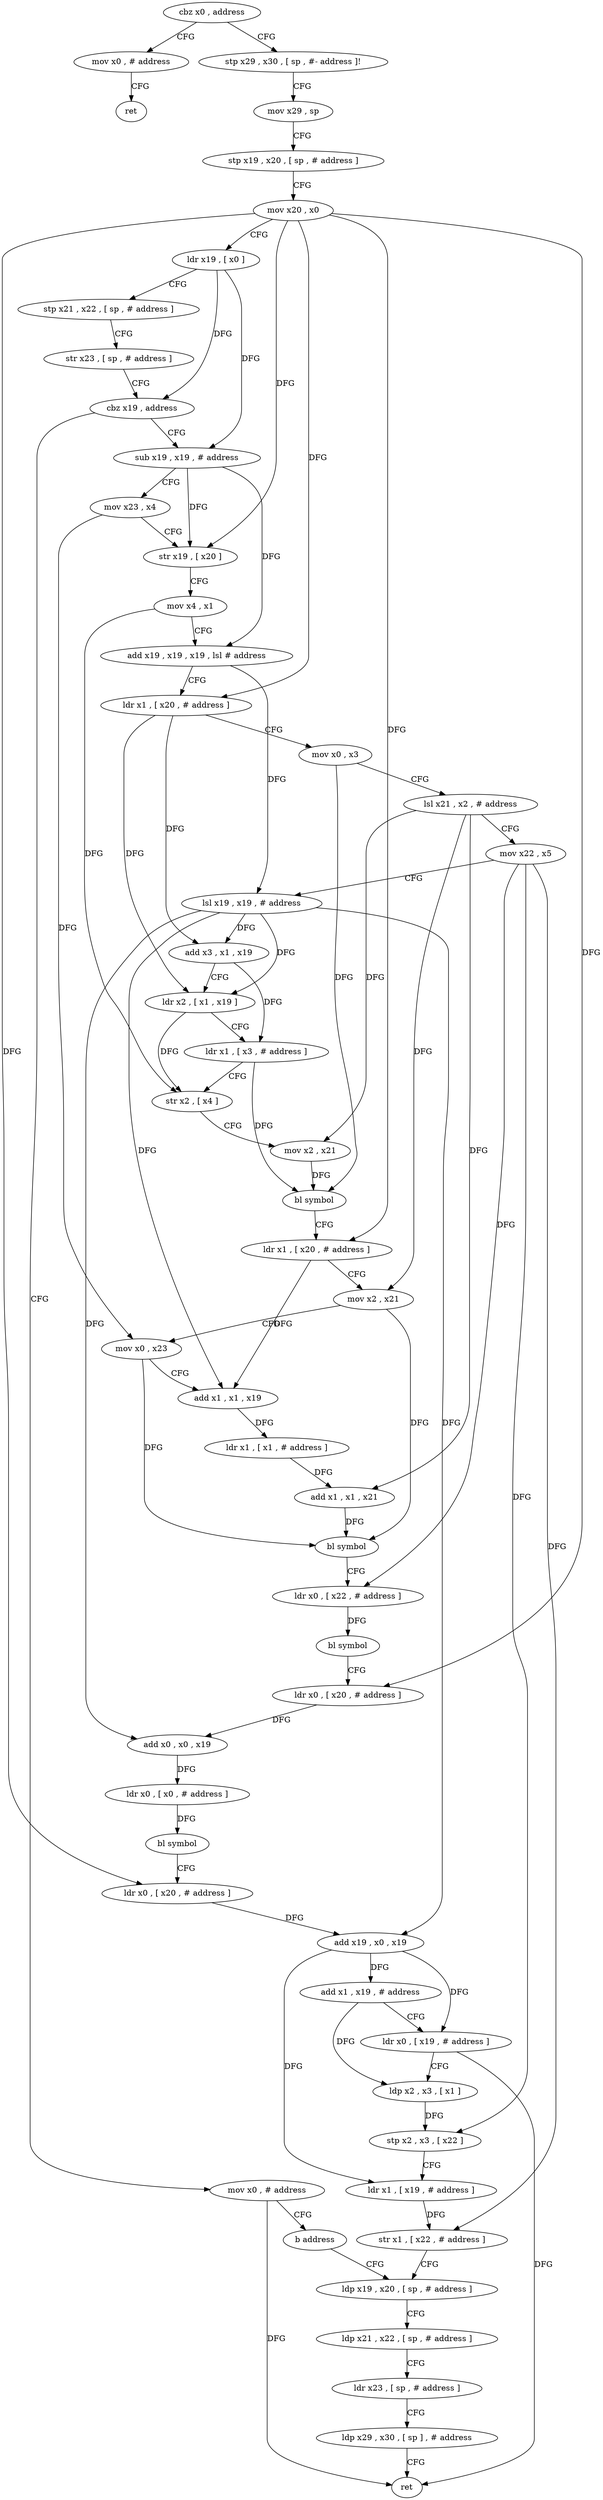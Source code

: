 digraph "func" {
"4325352" [label = "cbz x0 , address" ]
"4325568" [label = "mov x0 , # address" ]
"4325356" [label = "stp x29 , x30 , [ sp , #- address ]!" ]
"4325572" [label = "ret" ]
"4325360" [label = "mov x29 , sp" ]
"4325364" [label = "stp x19 , x20 , [ sp , # address ]" ]
"4325368" [label = "mov x20 , x0" ]
"4325372" [label = "ldr x19 , [ x0 ]" ]
"4325376" [label = "stp x21 , x22 , [ sp , # address ]" ]
"4325380" [label = "str x23 , [ sp , # address ]" ]
"4325384" [label = "cbz x19 , address" ]
"4325560" [label = "mov x0 , # address" ]
"4325388" [label = "sub x19 , x19 , # address" ]
"4325564" [label = "b address" ]
"4325536" [label = "ldp x19 , x20 , [ sp , # address ]" ]
"4325392" [label = "mov x23 , x4" ]
"4325396" [label = "str x19 , [ x20 ]" ]
"4325400" [label = "mov x4 , x1" ]
"4325404" [label = "add x19 , x19 , x19 , lsl # address" ]
"4325408" [label = "ldr x1 , [ x20 , # address ]" ]
"4325412" [label = "mov x0 , x3" ]
"4325416" [label = "lsl x21 , x2 , # address" ]
"4325420" [label = "mov x22 , x5" ]
"4325424" [label = "lsl x19 , x19 , # address" ]
"4325428" [label = "add x3 , x1 , x19" ]
"4325432" [label = "ldr x2 , [ x1 , x19 ]" ]
"4325436" [label = "ldr x1 , [ x3 , # address ]" ]
"4325440" [label = "str x2 , [ x4 ]" ]
"4325444" [label = "mov x2 , x21" ]
"4325448" [label = "bl symbol" ]
"4325452" [label = "ldr x1 , [ x20 , # address ]" ]
"4325456" [label = "mov x2 , x21" ]
"4325460" [label = "mov x0 , x23" ]
"4325464" [label = "add x1 , x1 , x19" ]
"4325468" [label = "ldr x1 , [ x1 , # address ]" ]
"4325472" [label = "add x1 , x1 , x21" ]
"4325476" [label = "bl symbol" ]
"4325480" [label = "ldr x0 , [ x22 , # address ]" ]
"4325484" [label = "bl symbol" ]
"4325488" [label = "ldr x0 , [ x20 , # address ]" ]
"4325492" [label = "add x0 , x0 , x19" ]
"4325496" [label = "ldr x0 , [ x0 , # address ]" ]
"4325500" [label = "bl symbol" ]
"4325504" [label = "ldr x0 , [ x20 , # address ]" ]
"4325508" [label = "add x19 , x0 , x19" ]
"4325512" [label = "add x1 , x19 , # address" ]
"4325516" [label = "ldr x0 , [ x19 , # address ]" ]
"4325520" [label = "ldp x2 , x3 , [ x1 ]" ]
"4325524" [label = "stp x2 , x3 , [ x22 ]" ]
"4325528" [label = "ldr x1 , [ x19 , # address ]" ]
"4325532" [label = "str x1 , [ x22 , # address ]" ]
"4325540" [label = "ldp x21 , x22 , [ sp , # address ]" ]
"4325544" [label = "ldr x23 , [ sp , # address ]" ]
"4325548" [label = "ldp x29 , x30 , [ sp ] , # address" ]
"4325552" [label = "ret" ]
"4325352" -> "4325568" [ label = "CFG" ]
"4325352" -> "4325356" [ label = "CFG" ]
"4325568" -> "4325572" [ label = "CFG" ]
"4325356" -> "4325360" [ label = "CFG" ]
"4325360" -> "4325364" [ label = "CFG" ]
"4325364" -> "4325368" [ label = "CFG" ]
"4325368" -> "4325372" [ label = "CFG" ]
"4325368" -> "4325396" [ label = "DFG" ]
"4325368" -> "4325408" [ label = "DFG" ]
"4325368" -> "4325452" [ label = "DFG" ]
"4325368" -> "4325488" [ label = "DFG" ]
"4325368" -> "4325504" [ label = "DFG" ]
"4325372" -> "4325376" [ label = "CFG" ]
"4325372" -> "4325384" [ label = "DFG" ]
"4325372" -> "4325388" [ label = "DFG" ]
"4325376" -> "4325380" [ label = "CFG" ]
"4325380" -> "4325384" [ label = "CFG" ]
"4325384" -> "4325560" [ label = "CFG" ]
"4325384" -> "4325388" [ label = "CFG" ]
"4325560" -> "4325564" [ label = "CFG" ]
"4325560" -> "4325552" [ label = "DFG" ]
"4325388" -> "4325392" [ label = "CFG" ]
"4325388" -> "4325396" [ label = "DFG" ]
"4325388" -> "4325404" [ label = "DFG" ]
"4325564" -> "4325536" [ label = "CFG" ]
"4325536" -> "4325540" [ label = "CFG" ]
"4325392" -> "4325396" [ label = "CFG" ]
"4325392" -> "4325460" [ label = "DFG" ]
"4325396" -> "4325400" [ label = "CFG" ]
"4325400" -> "4325404" [ label = "CFG" ]
"4325400" -> "4325440" [ label = "DFG" ]
"4325404" -> "4325408" [ label = "CFG" ]
"4325404" -> "4325424" [ label = "DFG" ]
"4325408" -> "4325412" [ label = "CFG" ]
"4325408" -> "4325428" [ label = "DFG" ]
"4325408" -> "4325432" [ label = "DFG" ]
"4325412" -> "4325416" [ label = "CFG" ]
"4325412" -> "4325448" [ label = "DFG" ]
"4325416" -> "4325420" [ label = "CFG" ]
"4325416" -> "4325444" [ label = "DFG" ]
"4325416" -> "4325456" [ label = "DFG" ]
"4325416" -> "4325472" [ label = "DFG" ]
"4325420" -> "4325424" [ label = "CFG" ]
"4325420" -> "4325480" [ label = "DFG" ]
"4325420" -> "4325524" [ label = "DFG" ]
"4325420" -> "4325532" [ label = "DFG" ]
"4325424" -> "4325428" [ label = "DFG" ]
"4325424" -> "4325432" [ label = "DFG" ]
"4325424" -> "4325464" [ label = "DFG" ]
"4325424" -> "4325492" [ label = "DFG" ]
"4325424" -> "4325508" [ label = "DFG" ]
"4325428" -> "4325432" [ label = "CFG" ]
"4325428" -> "4325436" [ label = "DFG" ]
"4325432" -> "4325436" [ label = "CFG" ]
"4325432" -> "4325440" [ label = "DFG" ]
"4325436" -> "4325440" [ label = "CFG" ]
"4325436" -> "4325448" [ label = "DFG" ]
"4325440" -> "4325444" [ label = "CFG" ]
"4325444" -> "4325448" [ label = "DFG" ]
"4325448" -> "4325452" [ label = "CFG" ]
"4325452" -> "4325456" [ label = "CFG" ]
"4325452" -> "4325464" [ label = "DFG" ]
"4325456" -> "4325460" [ label = "CFG" ]
"4325456" -> "4325476" [ label = "DFG" ]
"4325460" -> "4325464" [ label = "CFG" ]
"4325460" -> "4325476" [ label = "DFG" ]
"4325464" -> "4325468" [ label = "DFG" ]
"4325468" -> "4325472" [ label = "DFG" ]
"4325472" -> "4325476" [ label = "DFG" ]
"4325476" -> "4325480" [ label = "CFG" ]
"4325480" -> "4325484" [ label = "DFG" ]
"4325484" -> "4325488" [ label = "CFG" ]
"4325488" -> "4325492" [ label = "DFG" ]
"4325492" -> "4325496" [ label = "DFG" ]
"4325496" -> "4325500" [ label = "DFG" ]
"4325500" -> "4325504" [ label = "CFG" ]
"4325504" -> "4325508" [ label = "DFG" ]
"4325508" -> "4325512" [ label = "DFG" ]
"4325508" -> "4325516" [ label = "DFG" ]
"4325508" -> "4325528" [ label = "DFG" ]
"4325512" -> "4325516" [ label = "CFG" ]
"4325512" -> "4325520" [ label = "DFG" ]
"4325516" -> "4325520" [ label = "CFG" ]
"4325516" -> "4325552" [ label = "DFG" ]
"4325520" -> "4325524" [ label = "DFG" ]
"4325524" -> "4325528" [ label = "CFG" ]
"4325528" -> "4325532" [ label = "DFG" ]
"4325532" -> "4325536" [ label = "CFG" ]
"4325540" -> "4325544" [ label = "CFG" ]
"4325544" -> "4325548" [ label = "CFG" ]
"4325548" -> "4325552" [ label = "CFG" ]
}
